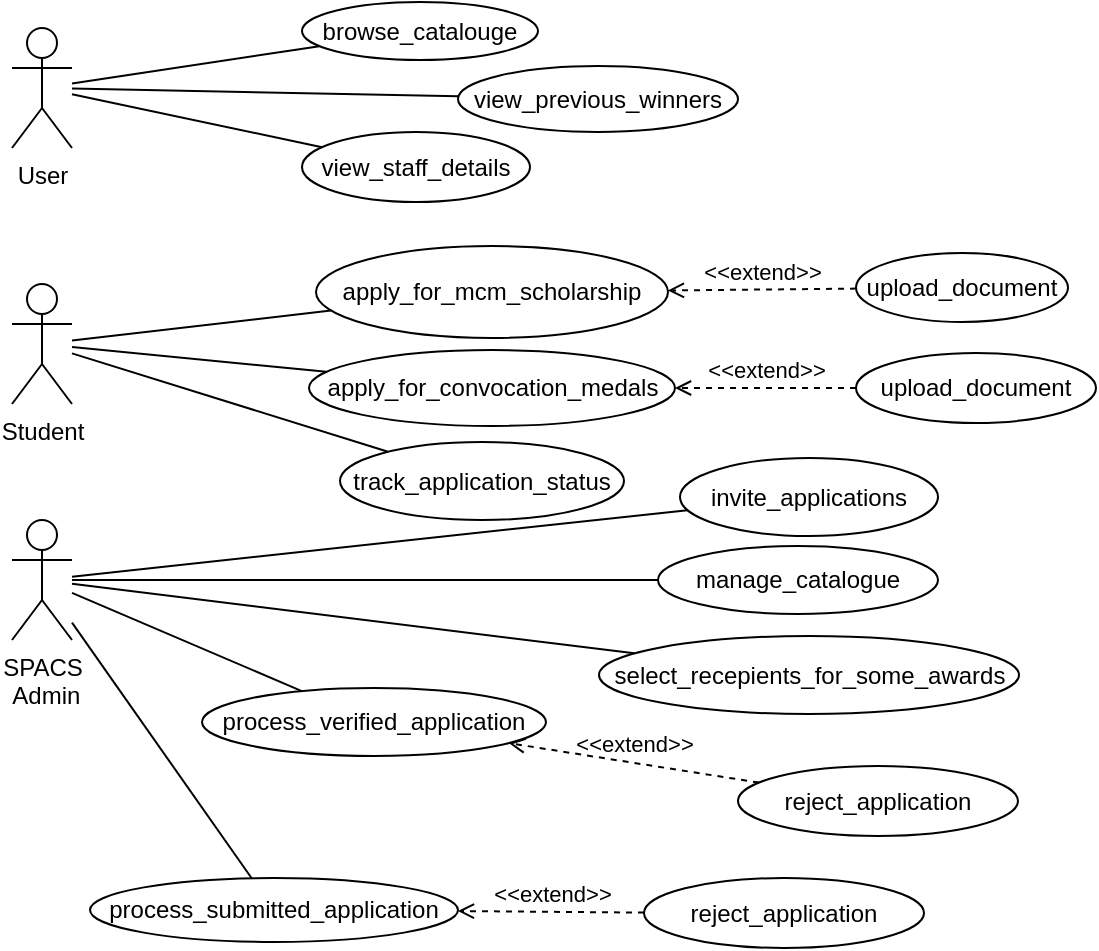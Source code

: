 <mxfile version="22.0.8" type="device">
  <diagram id="1H8ey20q17abE_B7n4QF" name="Scholarships ">
    <mxGraphModel dx="1640" dy="834" grid="0" gridSize="10" guides="1" tooltips="1" connect="1" arrows="1" fold="1" page="0" pageScale="1" pageWidth="850" pageHeight="1100" math="0" shadow="0">
      <root>
        <mxCell id="0" />
        <mxCell id="1" parent="0" />
        <mxCell id="mxUkoAC3-vWugH7t_fPz-1" value="User" style="shape=umlActor;verticalLabelPosition=bottom;verticalAlign=top;html=1;outlineConnect=0;" parent="1" vertex="1">
          <mxGeometry x="-412" y="-57" width="30" height="60" as="geometry" />
        </mxCell>
        <mxCell id="mxUkoAC3-vWugH7t_fPz-10" value="Student" style="shape=umlActor;verticalLabelPosition=bottom;verticalAlign=top;html=1;outlineConnect=0;" parent="1" vertex="1">
          <mxGeometry x="-412" y="71" width="30" height="60" as="geometry" />
        </mxCell>
        <mxCell id="mxUkoAC3-vWugH7t_fPz-11" value="SPACS&lt;br&gt;&amp;nbsp;Admin" style="shape=umlActor;verticalLabelPosition=bottom;verticalAlign=top;html=1;outlineConnect=0;" parent="1" vertex="1">
          <mxGeometry x="-412" y="189" width="30" height="60" as="geometry" />
        </mxCell>
        <mxCell id="mxUkoAC3-vWugH7t_fPz-20" value="browse_catalouge" style="ellipse;whiteSpace=wrap;html=1;" parent="1" vertex="1">
          <mxGeometry x="-267" y="-70" width="118" height="29" as="geometry" />
        </mxCell>
        <mxCell id="ROhINU_sg7H-jDBwWfZ--1" value="view_previous_winners" style="ellipse;whiteSpace=wrap;html=1;" parent="1" vertex="1">
          <mxGeometry x="-189" y="-38" width="140" height="33" as="geometry" />
        </mxCell>
        <mxCell id="ROhINU_sg7H-jDBwWfZ--2" value="view_staff_details" style="ellipse;whiteSpace=wrap;html=1;" parent="1" vertex="1">
          <mxGeometry x="-267" y="-5" width="114" height="35" as="geometry" />
        </mxCell>
        <mxCell id="ROhINU_sg7H-jDBwWfZ--5" value="apply_for_convocation_medals" style="ellipse;whiteSpace=wrap;html=1;" parent="1" vertex="1">
          <mxGeometry x="-263.5" y="104" width="183" height="38" as="geometry" />
        </mxCell>
        <mxCell id="ROhINU_sg7H-jDBwWfZ--6" value="apply_for_mcm_scholarship" style="ellipse;whiteSpace=wrap;html=1;" parent="1" vertex="1">
          <mxGeometry x="-260" y="52" width="176" height="46" as="geometry" />
        </mxCell>
        <mxCell id="ROhINU_sg7H-jDBwWfZ--7" value="upload_document" style="ellipse;whiteSpace=wrap;html=1;" parent="1" vertex="1">
          <mxGeometry x="10" y="105.5" width="120" height="35" as="geometry" />
        </mxCell>
        <mxCell id="ROhINU_sg7H-jDBwWfZ--8" value="upload_document" style="ellipse;whiteSpace=wrap;html=1;" parent="1" vertex="1">
          <mxGeometry x="10" y="55.5" width="106" height="34.5" as="geometry" />
        </mxCell>
        <mxCell id="ROhINU_sg7H-jDBwWfZ--11" value="track_application_status" style="ellipse;whiteSpace=wrap;html=1;" parent="1" vertex="1">
          <mxGeometry x="-248" y="150" width="142" height="39" as="geometry" />
        </mxCell>
        <mxCell id="ROhINU_sg7H-jDBwWfZ--12" value="invite_applications" style="ellipse;whiteSpace=wrap;html=1;" parent="1" vertex="1">
          <mxGeometry x="-78" y="158" width="129" height="39" as="geometry" />
        </mxCell>
        <mxCell id="ROhINU_sg7H-jDBwWfZ--13" value="manage_catalogue" style="ellipse;whiteSpace=wrap;html=1;" parent="1" vertex="1">
          <mxGeometry x="-89" y="202" width="140" height="34" as="geometry" />
        </mxCell>
        <mxCell id="ROhINU_sg7H-jDBwWfZ--14" value="select_recepients_for_some_awards" style="ellipse;whiteSpace=wrap;html=1;" parent="1" vertex="1">
          <mxGeometry x="-118.5" y="247" width="210" height="39" as="geometry" />
        </mxCell>
        <mxCell id="ROhINU_sg7H-jDBwWfZ--15" value="process_verified_application" style="ellipse;whiteSpace=wrap;html=1;" parent="1" vertex="1">
          <mxGeometry x="-317" y="273" width="172" height="34" as="geometry" />
        </mxCell>
        <mxCell id="ROhINU_sg7H-jDBwWfZ--16" value="process_submitted_application" style="ellipse;whiteSpace=wrap;html=1;" parent="1" vertex="1">
          <mxGeometry x="-373" y="368" width="184" height="32" as="geometry" />
        </mxCell>
        <mxCell id="ROhINU_sg7H-jDBwWfZ--17" value="reject_application" style="ellipse;whiteSpace=wrap;html=1;" parent="1" vertex="1">
          <mxGeometry x="-96" y="368" width="140" height="35" as="geometry" />
        </mxCell>
        <mxCell id="ROhINU_sg7H-jDBwWfZ--18" value="reject_application" style="ellipse;whiteSpace=wrap;html=1;" parent="1" vertex="1">
          <mxGeometry x="-49" y="312" width="140" height="35" as="geometry" />
        </mxCell>
        <mxCell id="ROhINU_sg7H-jDBwWfZ--20" value="" style="endArrow=none;html=1;rounded=0;" parent="1" source="mxUkoAC3-vWugH7t_fPz-1" target="mxUkoAC3-vWugH7t_fPz-20" edge="1">
          <mxGeometry width="50" height="50" relative="1" as="geometry">
            <mxPoint x="-177" y="-11" as="sourcePoint" />
            <mxPoint x="-127" y="-61" as="targetPoint" />
          </mxGeometry>
        </mxCell>
        <mxCell id="ROhINU_sg7H-jDBwWfZ--21" value="" style="endArrow=none;html=1;rounded=0;" parent="1" source="mxUkoAC3-vWugH7t_fPz-1" target="ROhINU_sg7H-jDBwWfZ--1" edge="1">
          <mxGeometry width="50" height="50" relative="1" as="geometry">
            <mxPoint x="-400" y="79" as="sourcePoint" />
            <mxPoint x="-350" y="29" as="targetPoint" />
          </mxGeometry>
        </mxCell>
        <mxCell id="ROhINU_sg7H-jDBwWfZ--22" value="" style="endArrow=none;html=1;rounded=0;" parent="1" source="mxUkoAC3-vWugH7t_fPz-1" target="ROhINU_sg7H-jDBwWfZ--2" edge="1">
          <mxGeometry width="50" height="50" relative="1" as="geometry">
            <mxPoint x="-418" y="71" as="sourcePoint" />
            <mxPoint x="-368" y="21" as="targetPoint" />
          </mxGeometry>
        </mxCell>
        <mxCell id="ROhINU_sg7H-jDBwWfZ--23" value="" style="endArrow=none;html=1;rounded=0;" parent="1" source="mxUkoAC3-vWugH7t_fPz-10" target="ROhINU_sg7H-jDBwWfZ--6" edge="1">
          <mxGeometry width="50" height="50" relative="1" as="geometry">
            <mxPoint x="-351" y="115" as="sourcePoint" />
            <mxPoint x="-301" y="65" as="targetPoint" />
          </mxGeometry>
        </mxCell>
        <mxCell id="ROhINU_sg7H-jDBwWfZ--24" value="" style="endArrow=none;html=1;rounded=0;" parent="1" source="mxUkoAC3-vWugH7t_fPz-10" target="ROhINU_sg7H-jDBwWfZ--11" edge="1">
          <mxGeometry width="50" height="50" relative="1" as="geometry">
            <mxPoint x="-466" y="149" as="sourcePoint" />
            <mxPoint x="-416" y="99" as="targetPoint" />
          </mxGeometry>
        </mxCell>
        <mxCell id="ROhINU_sg7H-jDBwWfZ--25" value="" style="endArrow=none;html=1;rounded=0;" parent="1" source="mxUkoAC3-vWugH7t_fPz-10" target="ROhINU_sg7H-jDBwWfZ--5" edge="1">
          <mxGeometry width="50" height="50" relative="1" as="geometry">
            <mxPoint x="-435" y="204" as="sourcePoint" />
            <mxPoint x="-385" y="154" as="targetPoint" />
          </mxGeometry>
        </mxCell>
        <mxCell id="ROhINU_sg7H-jDBwWfZ--26" value="" style="endArrow=none;html=1;rounded=0;" parent="1" source="mxUkoAC3-vWugH7t_fPz-11" target="ROhINU_sg7H-jDBwWfZ--12" edge="1">
          <mxGeometry width="50" height="50" relative="1" as="geometry">
            <mxPoint x="-445" y="174" as="sourcePoint" />
            <mxPoint x="-395" y="124" as="targetPoint" />
          </mxGeometry>
        </mxCell>
        <mxCell id="ROhINU_sg7H-jDBwWfZ--27" value="" style="endArrow=none;html=1;rounded=0;" parent="1" source="mxUkoAC3-vWugH7t_fPz-11" target="ROhINU_sg7H-jDBwWfZ--15" edge="1">
          <mxGeometry width="50" height="50" relative="1" as="geometry">
            <mxPoint x="-470" y="150" as="sourcePoint" />
            <mxPoint x="-420" y="100" as="targetPoint" />
          </mxGeometry>
        </mxCell>
        <mxCell id="ROhINU_sg7H-jDBwWfZ--28" value="" style="endArrow=none;html=1;rounded=0;" parent="1" source="mxUkoAC3-vWugH7t_fPz-11" target="ROhINU_sg7H-jDBwWfZ--13" edge="1">
          <mxGeometry width="50" height="50" relative="1" as="geometry">
            <mxPoint x="-419" y="209" as="sourcePoint" />
            <mxPoint x="-369" y="159" as="targetPoint" />
          </mxGeometry>
        </mxCell>
        <mxCell id="ROhINU_sg7H-jDBwWfZ--29" value="" style="endArrow=none;html=1;rounded=0;" parent="1" source="mxUkoAC3-vWugH7t_fPz-11" target="ROhINU_sg7H-jDBwWfZ--14" edge="1">
          <mxGeometry width="50" height="50" relative="1" as="geometry">
            <mxPoint x="-372" y="175" as="sourcePoint" />
            <mxPoint x="-322" y="125" as="targetPoint" />
          </mxGeometry>
        </mxCell>
        <mxCell id="ROhINU_sg7H-jDBwWfZ--30" value="" style="endArrow=none;html=1;rounded=0;" parent="1" source="mxUkoAC3-vWugH7t_fPz-11" target="ROhINU_sg7H-jDBwWfZ--16" edge="1">
          <mxGeometry width="50" height="50" relative="1" as="geometry">
            <mxPoint x="-382" y="358.375" as="sourcePoint" />
            <mxPoint x="-404" y="166" as="targetPoint" />
          </mxGeometry>
        </mxCell>
        <mxCell id="17FNUdloZ-v5fZsJ-HVu-1" value="&amp;lt;&amp;lt;extend&amp;gt;&amp;gt;" style="html=1;verticalAlign=bottom;labelBackgroundColor=none;endArrow=open;endFill=0;dashed=1;rounded=0;" parent="1" source="ROhINU_sg7H-jDBwWfZ--8" target="ROhINU_sg7H-jDBwWfZ--6" edge="1">
          <mxGeometry width="160" relative="1" as="geometry">
            <mxPoint x="-51" y="182" as="sourcePoint" />
            <mxPoint x="109" y="182" as="targetPoint" />
          </mxGeometry>
        </mxCell>
        <mxCell id="17FNUdloZ-v5fZsJ-HVu-2" value="&amp;lt;&amp;lt;extend&amp;gt;&amp;gt;" style="html=1;verticalAlign=bottom;labelBackgroundColor=none;endArrow=open;endFill=0;dashed=1;rounded=0;" parent="1" source="ROhINU_sg7H-jDBwWfZ--7" target="ROhINU_sg7H-jDBwWfZ--5" edge="1">
          <mxGeometry width="160" relative="1" as="geometry">
            <mxPoint x="-51" y="182" as="sourcePoint" />
            <mxPoint x="109" y="182" as="targetPoint" />
          </mxGeometry>
        </mxCell>
        <mxCell id="17FNUdloZ-v5fZsJ-HVu-3" value="&amp;lt;&amp;lt;extend&amp;gt;&amp;gt;" style="html=1;verticalAlign=bottom;labelBackgroundColor=none;endArrow=open;endFill=0;dashed=1;rounded=0;" parent="1" source="ROhINU_sg7H-jDBwWfZ--18" target="ROhINU_sg7H-jDBwWfZ--15" edge="1">
          <mxGeometry width="160" relative="1" as="geometry">
            <mxPoint x="-51" y="193" as="sourcePoint" />
            <mxPoint x="109" y="193" as="targetPoint" />
          </mxGeometry>
        </mxCell>
        <mxCell id="17FNUdloZ-v5fZsJ-HVu-4" value="&amp;lt;&amp;lt;extend&amp;gt;&amp;gt;" style="html=1;verticalAlign=bottom;labelBackgroundColor=none;endArrow=open;endFill=0;dashed=1;rounded=0;" parent="1" source="ROhINU_sg7H-jDBwWfZ--17" target="ROhINU_sg7H-jDBwWfZ--16" edge="1">
          <mxGeometry width="160" relative="1" as="geometry">
            <mxPoint x="-51" y="193" as="sourcePoint" />
            <mxPoint x="109" y="193" as="targetPoint" />
          </mxGeometry>
        </mxCell>
      </root>
    </mxGraphModel>
  </diagram>
</mxfile>
